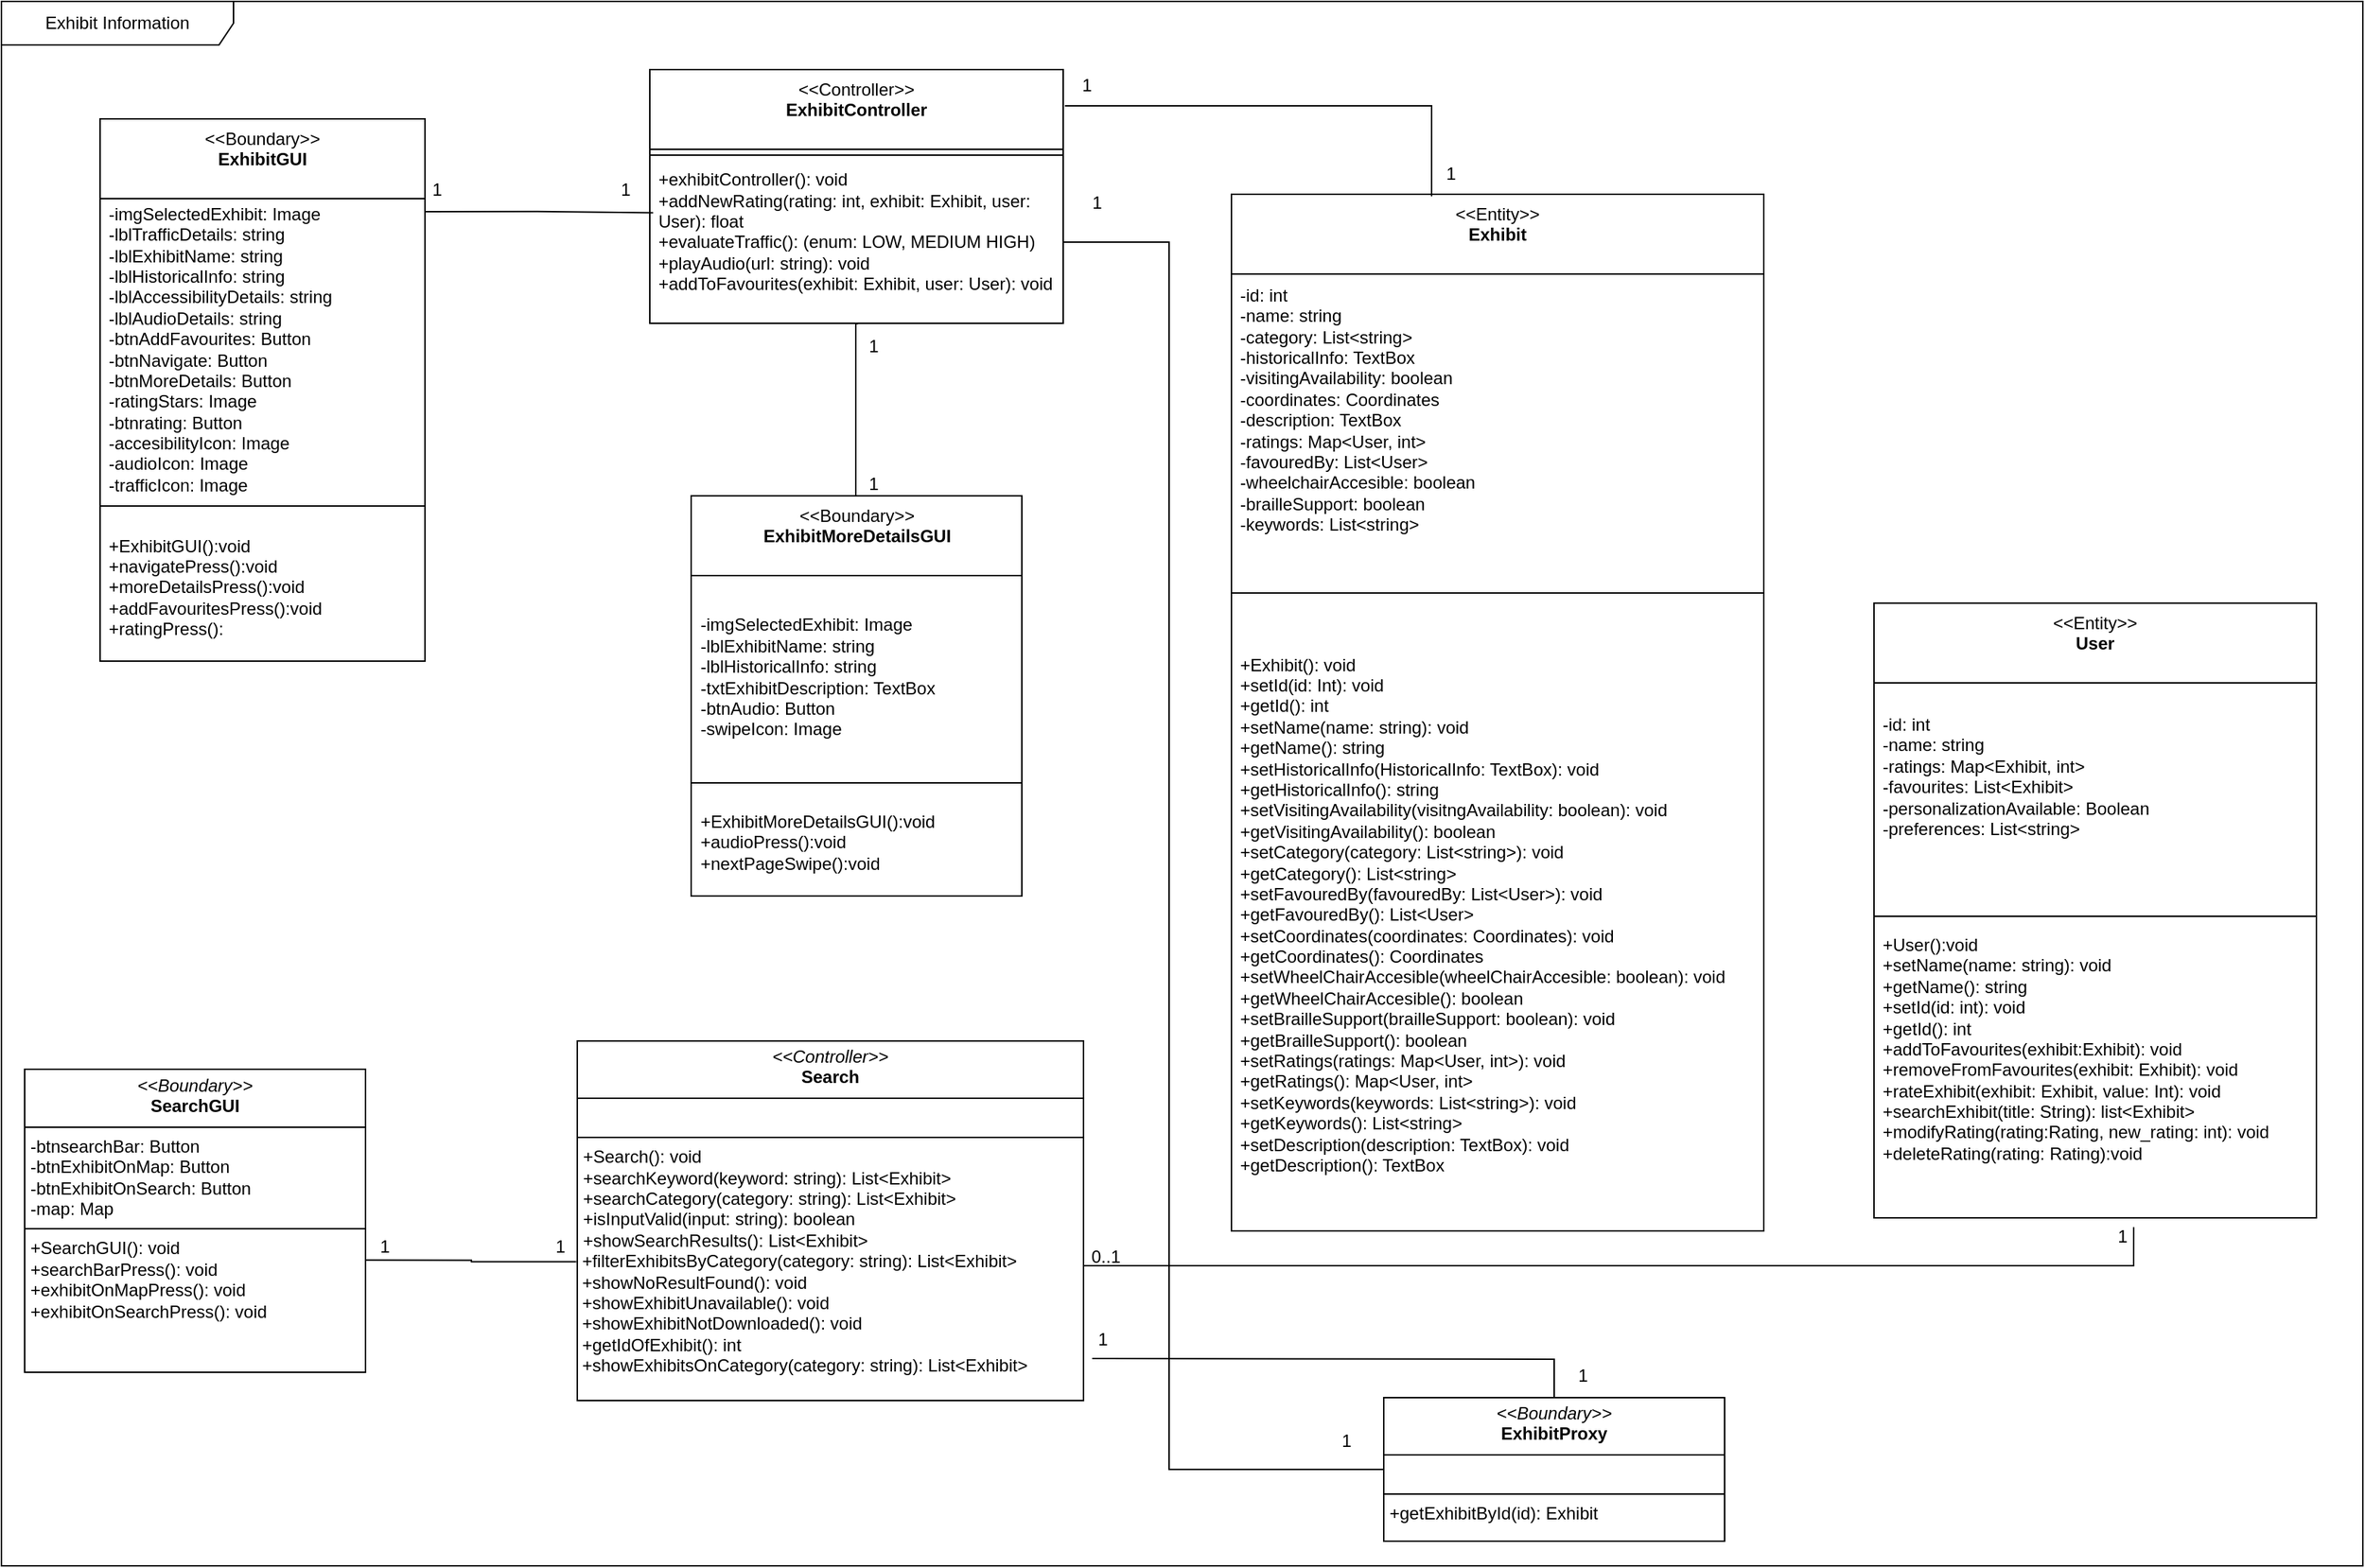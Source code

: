 <mxfile version="26.3.0">
  <diagram name="Page-1" id="QIEHQ9P4s2FlTNxUHukT">
    <mxGraphModel dx="3386" dy="1780" grid="0" gridSize="10" guides="1" tooltips="1" connect="1" arrows="1" fold="1" page="1" pageScale="1" pageWidth="827" pageHeight="1169" math="0" shadow="0">
      <root>
        <mxCell id="0" />
        <mxCell id="1" parent="0" />
        <mxCell id="FWAWrkWRwMSGX0GFrVUf-23" value="&lt;p style=&quot;margin:0px;margin-top:4px;text-align:center;&quot;&gt;&lt;i&gt;&amp;lt;&amp;lt;Controller&amp;gt;&amp;gt;&lt;/i&gt;&lt;br&gt;&lt;b&gt;Search&lt;/b&gt;&lt;/p&gt;&lt;hr size=&quot;1&quot; style=&quot;border-style:solid;&quot;&gt;&lt;p style=&quot;margin:0px;margin-left:4px;&quot;&gt;&lt;br&gt;&lt;/p&gt;&lt;hr size=&quot;1&quot; style=&quot;border-style:solid;&quot;&gt;&lt;p style=&quot;margin:0px;margin-left:4px;&quot;&gt;+Search(): void&lt;/p&gt;&lt;p style=&quot;margin:0px;margin-left:4px;&quot;&gt;+searchKeyword(keyword: string): List&amp;lt;Exhibit&amp;gt;&lt;/p&gt;&lt;p style=&quot;margin:0px;margin-left:4px;&quot;&gt;+searchCategory(category: string):&amp;nbsp;&lt;span style=&quot;background-color: transparent; color: light-dark(rgb(0, 0, 0), rgb(255, 255, 255));&quot;&gt;List&amp;lt;Exhibit&amp;gt;&lt;/span&gt;&lt;/p&gt;&lt;p style=&quot;margin:0px;margin-left:4px;&quot;&gt;+isInputValid(input: string): boolean&lt;/p&gt;&lt;p style=&quot;margin:0px;margin-left:4px;&quot;&gt;&lt;span style=&quot;background-color: transparent; color: light-dark(rgb(0, 0, 0), rgb(255, 255, 255));&quot;&gt;+showSearchResults(): List&amp;lt;Exhibit&amp;gt;&lt;/span&gt;&lt;/p&gt;&lt;div&gt;&amp;nbsp;+filterExhibitsByCategory(category: string): List&amp;lt;Exhibit&amp;gt;&lt;/div&gt;&lt;div&gt;&amp;nbsp;+showNoResultFound(): void&lt;/div&gt;&lt;div&gt;&amp;nbsp;+showExhibitUnavailable(): void&lt;/div&gt;&lt;div&gt;&amp;nbsp;+showExhibitNotDownloaded(): void&lt;/div&gt;&lt;div&gt;&amp;nbsp;+getIdOfExhibit(): int&lt;/div&gt;&lt;div&gt;&amp;nbsp;+showExhibitsOnCategory(category: string): List&amp;lt;Exhibit&amp;gt;&lt;/div&gt;&lt;div&gt;&lt;br&gt;&lt;/div&gt;&lt;div&gt;&lt;br&gt;&lt;/div&gt;&lt;div&gt;&lt;br&gt;&lt;/div&gt;&lt;div&gt;&lt;br&gt;&lt;/div&gt;&lt;div&gt;&lt;br&gt;&lt;/div&gt;&lt;div&gt;&lt;br&gt;&lt;/div&gt;" style="verticalAlign=top;align=left;overflow=fill;html=1;whiteSpace=wrap;" parent="1" vertex="1">
          <mxGeometry x="417" y="749" width="349" height="248" as="geometry" />
        </mxCell>
        <mxCell id="FWAWrkWRwMSGX0GFrVUf-24" value="&lt;p style=&quot;margin:0px;margin-top:4px;text-align:center;&quot;&gt;&lt;i&gt;&amp;lt;&amp;lt;Boundary&amp;gt;&amp;gt;&lt;/i&gt;&lt;br&gt;&lt;b&gt;SearchGUI&lt;/b&gt;&lt;/p&gt;&lt;hr size=&quot;1&quot; style=&quot;border-style:solid;&quot;&gt;&lt;p style=&quot;margin:0px;margin-left:4px;&quot;&gt;-btnsearchBar: Button&lt;/p&gt;&lt;p style=&quot;margin:0px;margin-left:4px;&quot;&gt;-btnExhibitOnMap: Button&lt;/p&gt;&lt;p style=&quot;margin:0px;margin-left:4px;&quot;&gt;-btnExhibitOnSearch: Button&lt;/p&gt;&lt;p style=&quot;margin:0px;margin-left:4px;&quot;&gt;-map: Map&lt;/p&gt;&lt;hr size=&quot;1&quot; style=&quot;border-style:solid;&quot;&gt;&lt;p style=&quot;margin:0px;margin-left:4px;&quot;&gt;+SearchGUI(): void&lt;/p&gt;&lt;p style=&quot;margin:0px;margin-left:4px;&quot;&gt;+searchBarPress(): void&lt;/p&gt;&lt;p style=&quot;margin:0px;margin-left:4px;&quot;&gt;+exhibitOnMapPress(): void&lt;/p&gt;&lt;p style=&quot;margin:0px;margin-left:4px;&quot;&gt;+exhibitOnSearchPress(): void&lt;/p&gt;&lt;p style=&quot;margin:0px;margin-left:4px;&quot;&gt;&lt;br&gt;&lt;/p&gt;" style="verticalAlign=top;align=left;overflow=fill;html=1;whiteSpace=wrap;" parent="1" vertex="1">
          <mxGeometry x="36" y="768.5" width="235" height="209" as="geometry" />
        </mxCell>
        <mxCell id="ZDG9h-u1bhO2M8_OGUBA-2" value="&lt;p style=&quot;margin:0px;margin-top:4px;text-align:center;&quot;&gt;&lt;i&gt;&amp;lt;&amp;lt;Boundary&amp;gt;&amp;gt;&lt;/i&gt;&lt;br&gt;&lt;b&gt;ExhibitProxy&lt;/b&gt;&lt;/p&gt;&lt;hr size=&quot;1&quot; style=&quot;border-style:solid;&quot;&gt;&lt;p style=&quot;margin:0px;margin-left:4px;&quot;&gt;&lt;br&gt;&lt;/p&gt;&lt;hr size=&quot;1&quot; style=&quot;border-style:solid;&quot;&gt;&lt;p style=&quot;margin:0px;margin-left:4px;&quot;&gt;+getExhibitById(id): Exhibit&lt;/p&gt;" style="verticalAlign=top;align=left;overflow=fill;html=1;whiteSpace=wrap;" parent="1" vertex="1">
          <mxGeometry x="973" y="995" width="235" height="99" as="geometry" />
        </mxCell>
        <mxCell id="ZDG9h-u1bhO2M8_OGUBA-4" value="&amp;lt;&amp;lt;Boundary&amp;gt;&amp;gt;&lt;br&gt;&lt;b&gt;ExhibitGUI&lt;/b&gt;&lt;div&gt;&lt;br/&gt;&lt;/div&gt;" style="swimlane;fontStyle=0;align=center;verticalAlign=top;childLayout=stackLayout;horizontal=1;startSize=55;horizontalStack=0;resizeParent=1;resizeParentMax=0;resizeLast=0;collapsible=0;marginBottom=0;html=1;whiteSpace=wrap;" parent="1" vertex="1">
          <mxGeometry x="88" y="113" width="224" height="374" as="geometry" />
        </mxCell>
        <mxCell id="ZDG9h-u1bhO2M8_OGUBA-6" value="-imgSelectedExhibit: Image&lt;div&gt;-lblTrafficDetails: string&lt;/div&gt;&lt;div&gt;-lblExhibitName: string&lt;/div&gt;&lt;div&gt;-lblHistoricalInfo: string&lt;/div&gt;&lt;div&gt;-lblAccessibilityDetails: string&lt;/div&gt;&lt;div&gt;-lblAudioDetails: string&lt;br&gt;&lt;div&gt;-btnAddFavourites: Button&lt;/div&gt;&lt;div&gt;-btnNavigate: Button&lt;/div&gt;&lt;div&gt;-btnMoreDetails: Button&lt;/div&gt;&lt;/div&gt;&lt;div&gt;-ratingStars: Image&lt;/div&gt;&lt;div&gt;-btnrating: Button&lt;/div&gt;&lt;div&gt;-accesibilityIcon: Image&lt;/div&gt;&lt;div&gt;-audioIcon: Image&lt;/div&gt;&lt;div&gt;-trafficIcon: Image&lt;/div&gt;" style="text;html=1;strokeColor=none;fillColor=none;align=left;verticalAlign=middle;spacingLeft=4;spacingRight=4;overflow=hidden;rotatable=0;points=[[0,0.5],[1,0.5]];portConstraint=eastwest;whiteSpace=wrap;" parent="ZDG9h-u1bhO2M8_OGUBA-4" vertex="1">
          <mxGeometry y="55" width="224" height="208" as="geometry" />
        </mxCell>
        <mxCell id="ZDG9h-u1bhO2M8_OGUBA-9" value="" style="line;strokeWidth=1;fillColor=none;align=left;verticalAlign=middle;spacingTop=-1;spacingLeft=3;spacingRight=3;rotatable=0;labelPosition=right;points=[];portConstraint=eastwest;" parent="ZDG9h-u1bhO2M8_OGUBA-4" vertex="1">
          <mxGeometry y="263" width="224" height="8" as="geometry" />
        </mxCell>
        <mxCell id="ZDG9h-u1bhO2M8_OGUBA-11" value="+ExhibitGUI():void&lt;div&gt;+navigatePress():void&lt;/div&gt;&lt;div&gt;+moreDetailsPress():void&lt;/div&gt;&lt;div&gt;+addFavouritesPress():void&lt;/div&gt;&lt;div&gt;+ratingPress():&lt;/div&gt;" style="text;html=1;strokeColor=none;fillColor=none;align=left;verticalAlign=middle;spacingLeft=4;spacingRight=4;overflow=hidden;rotatable=0;points=[[0,0.5],[1,0.5]];portConstraint=eastwest;whiteSpace=wrap;" parent="ZDG9h-u1bhO2M8_OGUBA-4" vertex="1">
          <mxGeometry y="271" width="224" height="103" as="geometry" />
        </mxCell>
        <mxCell id="ZDG9h-u1bhO2M8_OGUBA-12" value="&amp;lt;&amp;lt;Boundary&amp;gt;&amp;gt;&lt;br&gt;&lt;b&gt;ExhibitMoreDetailsGUI&lt;/b&gt;&lt;div&gt;&lt;br/&gt;&lt;/div&gt;" style="swimlane;fontStyle=0;align=center;verticalAlign=top;childLayout=stackLayout;horizontal=1;startSize=55;horizontalStack=0;resizeParent=1;resizeParentMax=0;resizeLast=0;collapsible=0;marginBottom=0;html=1;whiteSpace=wrap;" parent="1" vertex="1">
          <mxGeometry x="495.5" y="373" width="228" height="276" as="geometry" />
        </mxCell>
        <mxCell id="ZDG9h-u1bhO2M8_OGUBA-14" value="-imgSelectedExhibit: Image&lt;div&gt;-lblExhibitName: string&lt;/div&gt;&lt;div&gt;-lblHistoricalInfo: string&lt;/div&gt;&lt;div&gt;-txtExhibitDescription: TextBox&lt;/div&gt;&lt;div&gt;-btnAudio: Button&lt;/div&gt;&lt;div&gt;-swipeIcon: Image&lt;/div&gt;" style="text;html=1;strokeColor=none;fillColor=none;align=left;verticalAlign=middle;spacingLeft=4;spacingRight=4;overflow=hidden;rotatable=0;points=[[0,0.5],[1,0.5]];portConstraint=eastwest;whiteSpace=wrap;" parent="ZDG9h-u1bhO2M8_OGUBA-12" vertex="1">
          <mxGeometry y="55" width="228" height="139" as="geometry" />
        </mxCell>
        <mxCell id="ZDG9h-u1bhO2M8_OGUBA-17" value="" style="line;strokeWidth=1;fillColor=none;align=left;verticalAlign=middle;spacingTop=-1;spacingLeft=3;spacingRight=3;rotatable=0;labelPosition=right;points=[];portConstraint=eastwest;" parent="ZDG9h-u1bhO2M8_OGUBA-12" vertex="1">
          <mxGeometry y="194" width="228" height="8" as="geometry" />
        </mxCell>
        <mxCell id="ZDG9h-u1bhO2M8_OGUBA-19" value="+ExhibitMoreDetailsGUI():void&lt;div&gt;+audioPress():void&lt;/div&gt;&lt;div&gt;+nextPageSwipe():void&lt;/div&gt;" style="text;html=1;strokeColor=none;fillColor=none;align=left;verticalAlign=middle;spacingLeft=4;spacingRight=4;overflow=hidden;rotatable=0;points=[[0,0.5],[1,0.5]];portConstraint=eastwest;whiteSpace=wrap;" parent="ZDG9h-u1bhO2M8_OGUBA-12" vertex="1">
          <mxGeometry y="202" width="228" height="74" as="geometry" />
        </mxCell>
        <mxCell id="ZDG9h-u1bhO2M8_OGUBA-20" value="&amp;lt;&amp;lt;Controller&amp;gt;&amp;gt;&lt;br&gt;&lt;b&gt;ExhibitController&lt;/b&gt;&lt;div&gt;&lt;br/&gt;&lt;/div&gt;" style="swimlane;fontStyle=0;align=center;verticalAlign=top;childLayout=stackLayout;horizontal=1;startSize=55;horizontalStack=0;resizeParent=1;resizeParentMax=0;resizeLast=0;collapsible=0;marginBottom=0;html=1;whiteSpace=wrap;" parent="1" vertex="1">
          <mxGeometry x="467" y="79" width="285" height="175" as="geometry" />
        </mxCell>
        <mxCell id="ZDG9h-u1bhO2M8_OGUBA-25" value="" style="line;strokeWidth=1;fillColor=none;align=left;verticalAlign=middle;spacingTop=-1;spacingLeft=3;spacingRight=3;rotatable=0;labelPosition=right;points=[];portConstraint=eastwest;" parent="ZDG9h-u1bhO2M8_OGUBA-20" vertex="1">
          <mxGeometry y="55" width="285" height="8" as="geometry" />
        </mxCell>
        <mxCell id="ZDG9h-u1bhO2M8_OGUBA-27" value="+exhibitController(): void&lt;br&gt;&lt;div&gt;+addNewRating(rating: int, exhibit: Exhibit, user: User): float&lt;/div&gt;&lt;div&gt;+evaluateTraffic(): (enum: LOW, MEDIUM HIGH)&lt;/div&gt;&lt;div&gt;+playAudio(url: string): void&lt;/div&gt;&lt;div&gt;+addToFavourites(exhibit: Exhibit, user: User): void&lt;/div&gt;&lt;div&gt;&lt;br&gt;&lt;/div&gt;" style="text;html=1;strokeColor=none;fillColor=none;align=left;verticalAlign=middle;spacingLeft=4;spacingRight=4;overflow=hidden;rotatable=0;points=[[0,0.5],[1,0.5]];portConstraint=eastwest;whiteSpace=wrap;" parent="ZDG9h-u1bhO2M8_OGUBA-20" vertex="1">
          <mxGeometry y="63" width="285" height="112" as="geometry" />
        </mxCell>
        <mxCell id="ZDG9h-u1bhO2M8_OGUBA-28" value="&amp;lt;&amp;lt;Entity&amp;gt;&amp;gt;&lt;br&gt;&lt;b&gt;Exhibit&lt;/b&gt;&lt;div&gt;&lt;br/&gt;&lt;/div&gt;" style="swimlane;fontStyle=0;align=center;verticalAlign=top;childLayout=stackLayout;horizontal=1;startSize=55;horizontalStack=0;resizeParent=1;resizeParentMax=0;resizeLast=0;collapsible=0;marginBottom=0;html=1;whiteSpace=wrap;" parent="1" vertex="1">
          <mxGeometry x="868" y="165" width="367" height="715" as="geometry" />
        </mxCell>
        <mxCell id="ZDG9h-u1bhO2M8_OGUBA-30" value="-id: int&lt;br&gt;&lt;div&gt;-name: string&lt;/div&gt;&lt;div&gt;-category: List&amp;lt;string&amp;gt;&lt;/div&gt;&lt;div&gt;-historicalInfo: TextBox&lt;/div&gt;&lt;div&gt;&lt;div&gt;-visitingAvailability: boolean&lt;/div&gt;&lt;div&gt;-coordinates: Coordinates&lt;/div&gt;&lt;div&gt;-description: TextBox&lt;/div&gt;&lt;/div&gt;&lt;div&gt;&lt;span style=&quot;background-color: transparent; color: light-dark(rgb(0, 0, 0), rgb(255, 255, 255));&quot;&gt;-ratings: Map&amp;lt;User, int&amp;gt;&lt;/span&gt;&lt;/div&gt;&lt;div&gt;-favouredBy: List&amp;lt;User&amp;gt;&lt;/div&gt;&lt;div&gt;-wheelchairAccesible: boolean&lt;/div&gt;&lt;div&gt;-brailleSupport: boolean&lt;/div&gt;&lt;div&gt;-keywords: List&amp;lt;string&amp;gt;&lt;/div&gt;&lt;div&gt;&lt;br&gt;&lt;/div&gt;&lt;div&gt;&lt;br&gt;&lt;/div&gt;" style="text;html=1;strokeColor=none;fillColor=none;align=left;verticalAlign=middle;spacingLeft=4;spacingRight=4;overflow=hidden;rotatable=0;points=[[0,0.5],[1,0.5]];portConstraint=eastwest;whiteSpace=wrap;" parent="ZDG9h-u1bhO2M8_OGUBA-28" vertex="1">
          <mxGeometry y="55" width="367" height="216" as="geometry" />
        </mxCell>
        <mxCell id="ZDG9h-u1bhO2M8_OGUBA-33" value="" style="line;strokeWidth=1;fillColor=none;align=left;verticalAlign=middle;spacingTop=-1;spacingLeft=3;spacingRight=3;rotatable=0;labelPosition=right;points=[];portConstraint=eastwest;" parent="ZDG9h-u1bhO2M8_OGUBA-28" vertex="1">
          <mxGeometry y="271" width="367" height="8" as="geometry" />
        </mxCell>
        <mxCell id="ZDG9h-u1bhO2M8_OGUBA-35" value="&lt;div&gt;+Exhibit(): void&lt;/div&gt;&lt;div&gt;+setId(id: Int): void&lt;/div&gt;&lt;div&gt;+getId(): int&lt;/div&gt;&lt;div&gt;+setName(name: string): void&lt;/div&gt;+getName(): string&lt;div&gt;&lt;div&gt;+setHistoricalInfo(HistoricalInfo: TextBox): void&lt;/div&gt;&lt;div&gt;+getHistoricalInfo(): string&lt;/div&gt;&lt;div&gt;+setVisitingAvailability(visitngAvailability: boolean): void&lt;/div&gt;&lt;div&gt;+getVisitingAvailability(): boolean&lt;/div&gt;&lt;/div&gt;&lt;div&gt;&lt;div&gt;+setCategory(category: List&amp;lt;string&amp;gt;): void&lt;/div&gt;&lt;div&gt;+getCategory(): List&amp;lt;string&amp;gt;&lt;/div&gt;&lt;div&gt;+setFavouredBy(favouredBy: List&amp;lt;User&amp;gt;): void&lt;/div&gt;&lt;div&gt;+getFavouredBy(): List&amp;lt;User&amp;gt;&lt;/div&gt;&lt;div&gt;+setCoordinates(coordinates: Coordinates): void&lt;/div&gt;&lt;div&gt;+getCoordinates(): Coordinates&lt;/div&gt;&lt;/div&gt;&lt;div&gt;+setWheelChairAccesible(w&lt;span style=&quot;background-color: transparent; color: light-dark(rgb(0, 0, 0), rgb(255, 255, 255));&quot;&gt;heelChairAccesible: boolean): void&lt;/span&gt;&lt;/div&gt;&lt;div&gt;&lt;span style=&quot;background-color: transparent; color: light-dark(rgb(0, 0, 0), rgb(255, 255, 255));&quot;&gt;+get&lt;/span&gt;&lt;span style=&quot;background-color: transparent; color: light-dark(rgb(0, 0, 0), rgb(255, 255, 255));&quot;&gt;WheelChairAccesible(): boolean&lt;/span&gt;&lt;/div&gt;&lt;div&gt;&lt;span style=&quot;background-color: transparent; color: light-dark(rgb(0, 0, 0), rgb(255, 255, 255));&quot;&gt;+setBrailleSupport(b&lt;/span&gt;&lt;span style=&quot;background-color: transparent; color: light-dark(rgb(0, 0, 0), rgb(255, 255, 255));&quot;&gt;railleSupport: boolean): void&lt;/span&gt;&lt;/div&gt;&lt;div&gt;&lt;span style=&quot;background-color: transparent; color: light-dark(rgb(0, 0, 0), rgb(255, 255, 255));&quot;&gt;+getB&lt;/span&gt;&lt;span style=&quot;background-color: transparent; color: light-dark(rgb(0, 0, 0), rgb(255, 255, 255));&quot;&gt;railleSupport(): boolean&lt;/span&gt;&lt;/div&gt;&lt;div&gt;&lt;span style=&quot;background-color: transparent; color: light-dark(rgb(0, 0, 0), rgb(255, 255, 255));&quot;&gt;+setRatings(ratings: Map&amp;lt;User, int&amp;gt;): void&lt;/span&gt;&lt;/div&gt;&lt;div&gt;&lt;span style=&quot;background-color: transparent; color: light-dark(rgb(0, 0, 0), rgb(255, 255, 255));&quot;&gt;+getRatings():&amp;nbsp;&lt;/span&gt;&lt;span style=&quot;background-color: transparent; color: light-dark(rgb(0, 0, 0), rgb(255, 255, 255));&quot;&gt;Map&amp;lt;User, int&amp;gt;&lt;/span&gt;&lt;/div&gt;&lt;div&gt;&lt;span style=&quot;background-color: transparent; color: light-dark(rgb(0, 0, 0), rgb(255, 255, 255));&quot;&gt;+setKeywords(keywords: List&amp;lt;string&amp;gt;): void&lt;/span&gt;&lt;/div&gt;&lt;div&gt;&lt;span style=&quot;background-color: transparent; color: light-dark(rgb(0, 0, 0), rgb(255, 255, 255));&quot;&gt;+getKeywords():&amp;nbsp;&lt;/span&gt;&lt;span style=&quot;background-color: transparent; color: light-dark(rgb(0, 0, 0), rgb(255, 255, 255));&quot;&gt;List&amp;lt;string&amp;gt;&lt;/span&gt;&lt;/div&gt;&lt;div&gt;&lt;span style=&quot;background-color: transparent; color: light-dark(rgb(0, 0, 0), rgb(255, 255, 255));&quot;&gt;+setDescription(description: TextBox): void&lt;/span&gt;&lt;/div&gt;&lt;div&gt;&lt;span style=&quot;background-color: transparent; color: light-dark(rgb(0, 0, 0), rgb(255, 255, 255));&quot;&gt;+getDescription(): TextBox&lt;/span&gt;&lt;/div&gt;" style="text;html=1;strokeColor=none;fillColor=none;align=left;verticalAlign=middle;spacingLeft=4;spacingRight=4;overflow=hidden;rotatable=0;points=[[0,0.5],[1,0.5]];portConstraint=eastwest;whiteSpace=wrap;" parent="ZDG9h-u1bhO2M8_OGUBA-28" vertex="1">
          <mxGeometry y="279" width="367" height="436" as="geometry" />
        </mxCell>
        <mxCell id="ZDG9h-u1bhO2M8_OGUBA-36" value="&amp;lt;&amp;lt;Entity&amp;gt;&amp;gt;&lt;br&gt;&lt;b&gt;User&lt;/b&gt;&lt;div&gt;&lt;br/&gt;&lt;/div&gt;" style="swimlane;fontStyle=0;align=center;verticalAlign=top;childLayout=stackLayout;horizontal=1;startSize=55;horizontalStack=0;resizeParent=1;resizeParentMax=0;resizeLast=0;collapsible=0;marginBottom=0;html=1;whiteSpace=wrap;" parent="1" vertex="1">
          <mxGeometry x="1311" y="447" width="305" height="424" as="geometry" />
        </mxCell>
        <mxCell id="ZDG9h-u1bhO2M8_OGUBA-38" value="&lt;div&gt;-id: int&lt;/div&gt;-name: string&lt;div&gt;-ratings: Map&amp;lt;Exhibit, int&amp;gt;&lt;/div&gt;&lt;div&gt;-favourites: List&amp;lt;Exhibit&amp;gt;&lt;/div&gt;&lt;div&gt;-personalizationAvailable: Boolean&lt;/div&gt;&lt;div&gt;-preferences: List&amp;lt;string&amp;gt;&lt;/div&gt;&lt;div&gt;&lt;br&gt;&lt;/div&gt;&lt;div&gt;&lt;br&gt;&lt;/div&gt;" style="text;html=1;strokeColor=none;fillColor=none;align=left;verticalAlign=middle;spacingLeft=4;spacingRight=4;overflow=hidden;rotatable=0;points=[[0,0.5],[1,0.5]];portConstraint=eastwest;whiteSpace=wrap;" parent="ZDG9h-u1bhO2M8_OGUBA-36" vertex="1">
          <mxGeometry y="55" width="305" height="157" as="geometry" />
        </mxCell>
        <mxCell id="ZDG9h-u1bhO2M8_OGUBA-41" value="" style="line;strokeWidth=1;fillColor=none;align=left;verticalAlign=middle;spacingTop=-1;spacingLeft=3;spacingRight=3;rotatable=0;labelPosition=right;points=[];portConstraint=eastwest;" parent="ZDG9h-u1bhO2M8_OGUBA-36" vertex="1">
          <mxGeometry y="212" width="305" height="8" as="geometry" />
        </mxCell>
        <mxCell id="ZDG9h-u1bhO2M8_OGUBA-43" value="&lt;div&gt;&lt;div&gt;+User():void&lt;/div&gt;&lt;div&gt;+setName(name: string): void&lt;/div&gt;&lt;div&gt;+getName(): string&lt;/div&gt;&lt;/div&gt;&lt;div&gt;+setId(id: int): void&lt;/div&gt;&lt;div&gt;+getId(): int&lt;/div&gt;+addToFavourites(exhibit:Exhibit): void&lt;div&gt;+removeFromFavourites(exhibit: Exhibit): void&lt;/div&gt;&lt;div&gt;+rateExhibit(exhibit: Exhibit, value: Int): void&lt;/div&gt;&lt;div&gt;+searchExhibit(title: String): list&amp;lt;Exhibit&amp;gt;&lt;/div&gt;&lt;div&gt;+modifyRating(rating:Rating, new_rating: int): void&lt;/div&gt;&lt;div&gt;+deleteRating(rating: Rating):void&lt;/div&gt;&lt;div&gt;&lt;br&gt;&lt;/div&gt;&lt;div&gt;&lt;br&gt;&lt;/div&gt;" style="text;html=1;strokeColor=none;fillColor=none;align=left;verticalAlign=middle;spacingLeft=4;spacingRight=4;overflow=hidden;rotatable=0;points=[[0,0.5],[1,0.5]];portConstraint=eastwest;whiteSpace=wrap;" parent="ZDG9h-u1bhO2M8_OGUBA-36" vertex="1">
          <mxGeometry y="220" width="305" height="204" as="geometry" />
        </mxCell>
        <mxCell id="ZDG9h-u1bhO2M8_OGUBA-45" value="1" style="text;html=1;align=center;verticalAlign=middle;resizable=0;points=[];autosize=1;strokeColor=none;fillColor=none;" parent="1" vertex="1">
          <mxGeometry x="271" y="878" width="25" height="26" as="geometry" />
        </mxCell>
        <mxCell id="ZDG9h-u1bhO2M8_OGUBA-46" value="1" style="text;html=1;align=center;verticalAlign=middle;resizable=0;points=[];autosize=1;strokeColor=none;fillColor=none;" parent="1" vertex="1">
          <mxGeometry x="392" y="878" width="25" height="26" as="geometry" />
        </mxCell>
        <mxCell id="ZDG9h-u1bhO2M8_OGUBA-49" value="" style="endArrow=none;html=1;endSize=12;startArrow=none;startSize=14;startFill=0;edgeStyle=orthogonalEdgeStyle;align=center;verticalAlign=bottom;endFill=0;rounded=0;exitX=0.998;exitY=0.63;exitDx=0;exitDy=0;exitPerimeter=0;entryX=-0.002;entryY=0.614;entryDx=0;entryDy=0;entryPerimeter=0;" parent="1" source="FWAWrkWRwMSGX0GFrVUf-24" target="FWAWrkWRwMSGX0GFrVUf-23" edge="1">
          <mxGeometry y="3" relative="1" as="geometry">
            <mxPoint x="282" y="901" as="sourcePoint" />
            <mxPoint x="397" y="901" as="targetPoint" />
          </mxGeometry>
        </mxCell>
        <mxCell id="ZDG9h-u1bhO2M8_OGUBA-53" value="0..1" style="text;html=1;align=center;verticalAlign=middle;resizable=0;points=[];autosize=1;strokeColor=none;fillColor=none;" parent="1" vertex="1">
          <mxGeometry x="762" y="885" width="38" height="26" as="geometry" />
        </mxCell>
        <mxCell id="ZDG9h-u1bhO2M8_OGUBA-54" value="1" style="text;html=1;align=center;verticalAlign=middle;resizable=0;points=[];autosize=1;strokeColor=none;fillColor=none;" parent="1" vertex="1">
          <mxGeometry x="1469" y="871" width="25" height="26" as="geometry" />
        </mxCell>
        <mxCell id="ZDG9h-u1bhO2M8_OGUBA-55" value="" style="endArrow=none;html=1;endSize=12;startArrow=none;startSize=14;startFill=0;edgeStyle=orthogonalEdgeStyle;align=center;verticalAlign=bottom;endFill=0;rounded=0;exitX=1;exitY=0.043;exitDx=0;exitDy=0;exitPerimeter=0;entryX=0.008;entryY=0.319;entryDx=0;entryDy=0;entryPerimeter=0;" parent="1" source="ZDG9h-u1bhO2M8_OGUBA-6" target="ZDG9h-u1bhO2M8_OGUBA-27" edge="1">
          <mxGeometry x="-0.019" y="2" relative="1" as="geometry">
            <mxPoint x="324" y="177" as="sourcePoint" />
            <mxPoint x="437" y="177" as="targetPoint" />
            <mxPoint x="1" y="-1" as="offset" />
          </mxGeometry>
        </mxCell>
        <mxCell id="ZDG9h-u1bhO2M8_OGUBA-56" value="1" style="text;html=1;align=center;verticalAlign=middle;resizable=0;points=[];autosize=1;strokeColor=none;fillColor=none;" parent="1" vertex="1">
          <mxGeometry x="307" y="149" width="25" height="26" as="geometry" />
        </mxCell>
        <mxCell id="ZDG9h-u1bhO2M8_OGUBA-57" value="1" style="text;html=1;align=center;verticalAlign=middle;resizable=0;points=[];autosize=1;strokeColor=none;fillColor=none;" parent="1" vertex="1">
          <mxGeometry x="437" y="149" width="25" height="26" as="geometry" />
        </mxCell>
        <mxCell id="ZDG9h-u1bhO2M8_OGUBA-59" value="1" style="text;html=1;align=center;verticalAlign=middle;resizable=0;points=[];autosize=1;strokeColor=none;fillColor=none;" parent="1" vertex="1">
          <mxGeometry x="608" y="257" width="25" height="26" as="geometry" />
        </mxCell>
        <mxCell id="ZDG9h-u1bhO2M8_OGUBA-60" value="1" style="text;html=1;align=center;verticalAlign=middle;resizable=0;points=[];autosize=1;strokeColor=none;fillColor=none;" parent="1" vertex="1">
          <mxGeometry x="608" y="352" width="25" height="26" as="geometry" />
        </mxCell>
        <mxCell id="ZDG9h-u1bhO2M8_OGUBA-61" value="" style="endArrow=none;html=1;endSize=12;startArrow=none;startSize=14;startFill=0;edgeStyle=orthogonalEdgeStyle;align=center;verticalAlign=bottom;endFill=0;rounded=0;exitX=0.504;exitY=1.002;exitDx=0;exitDy=0;exitPerimeter=0;entryX=0.539;entryY=0;entryDx=0;entryDy=0;entryPerimeter=0;" parent="1" source="ZDG9h-u1bhO2M8_OGUBA-27" target="ZDG9h-u1bhO2M8_OGUBA-12" edge="1">
          <mxGeometry y="3" relative="1" as="geometry">
            <mxPoint x="608.91" y="270" as="sourcePoint" />
            <mxPoint x="609" y="425" as="targetPoint" />
            <Array as="points">
              <mxPoint x="609" y="254" />
            </Array>
          </mxGeometry>
        </mxCell>
        <mxCell id="ZDG9h-u1bhO2M8_OGUBA-63" value="" style="endArrow=none;html=1;endSize=12;startArrow=none;startSize=14;startFill=0;edgeStyle=orthogonalEdgeStyle;align=center;verticalAlign=bottom;endFill=0;rounded=0;exitX=1.004;exitY=0.143;exitDx=0;exitDy=0;exitPerimeter=0;entryX=0.376;entryY=0.002;entryDx=0;entryDy=0;entryPerimeter=0;" parent="1" source="ZDG9h-u1bhO2M8_OGUBA-20" target="ZDG9h-u1bhO2M8_OGUBA-28" edge="1">
          <mxGeometry y="3" relative="1" as="geometry">
            <mxPoint x="855" y="104" as="sourcePoint" />
            <mxPoint x="1015" y="104" as="targetPoint" />
            <Array as="points">
              <mxPoint x="1006" y="104" />
            </Array>
          </mxGeometry>
        </mxCell>
        <mxCell id="ZDG9h-u1bhO2M8_OGUBA-64" value="1" style="text;html=1;align=center;verticalAlign=middle;resizable=0;points=[];autosize=1;strokeColor=none;fillColor=none;" parent="1" vertex="1">
          <mxGeometry x="755" y="77" width="25" height="26" as="geometry" />
        </mxCell>
        <mxCell id="ZDG9h-u1bhO2M8_OGUBA-65" value="1" style="text;html=1;align=center;verticalAlign=middle;resizable=0;points=[];autosize=1;strokeColor=none;fillColor=none;" parent="1" vertex="1">
          <mxGeometry x="1006" y="138" width="25" height="26" as="geometry" />
        </mxCell>
        <mxCell id="ZDG9h-u1bhO2M8_OGUBA-69" value="" style="endArrow=none;html=1;endSize=12;startArrow=none;startSize=14;startFill=0;edgeStyle=orthogonalEdgeStyle;align=center;verticalAlign=bottom;endFill=0;rounded=0;exitX=0.587;exitY=1.031;exitDx=0;exitDy=0;exitPerimeter=0;" parent="1" source="ZDG9h-u1bhO2M8_OGUBA-43" target="FWAWrkWRwMSGX0GFrVUf-23" edge="1">
          <mxGeometry y="3" relative="1" as="geometry">
            <mxPoint x="1471" y="1079" as="sourcePoint" />
            <mxPoint x="1053" y="656" as="targetPoint" />
            <Array as="points">
              <mxPoint x="1490" y="904" />
            </Array>
          </mxGeometry>
        </mxCell>
        <mxCell id="ZDG9h-u1bhO2M8_OGUBA-75" value="" style="endArrow=none;html=1;endSize=12;startArrow=none;startSize=14;startFill=0;edgeStyle=orthogonalEdgeStyle;align=center;verticalAlign=bottom;endFill=0;rounded=0;entryX=0.5;entryY=0;entryDx=0;entryDy=0;" parent="1" target="ZDG9h-u1bhO2M8_OGUBA-2" edge="1">
          <mxGeometry y="3" relative="1" as="geometry">
            <mxPoint x="772" y="968" as="sourcePoint" />
            <mxPoint x="904" y="1056" as="targetPoint" />
          </mxGeometry>
        </mxCell>
        <mxCell id="ZDG9h-u1bhO2M8_OGUBA-76" value="1" style="text;html=1;align=center;verticalAlign=middle;resizable=0;points=[];autosize=1;strokeColor=none;fillColor=none;" parent="1" vertex="1">
          <mxGeometry x="766" y="942" width="25" height="26" as="geometry" />
        </mxCell>
        <mxCell id="ZDG9h-u1bhO2M8_OGUBA-77" value="1" style="text;html=1;align=center;verticalAlign=middle;resizable=0;points=[];autosize=1;strokeColor=none;fillColor=none;" parent="1" vertex="1">
          <mxGeometry x="1097" y="967" width="25" height="26" as="geometry" />
        </mxCell>
        <mxCell id="ZDG9h-u1bhO2M8_OGUBA-78" value="" style="endArrow=none;html=1;endSize=12;startArrow=none;startSize=14;startFill=0;edgeStyle=orthogonalEdgeStyle;align=center;verticalAlign=bottom;endFill=0;rounded=0;exitX=1;exitY=0.5;exitDx=0;exitDy=0;entryX=0;entryY=0.5;entryDx=0;entryDy=0;" parent="1" source="ZDG9h-u1bhO2M8_OGUBA-27" target="ZDG9h-u1bhO2M8_OGUBA-2" edge="1">
          <mxGeometry y="3" relative="1" as="geometry">
            <mxPoint x="990" y="664" as="sourcePoint" />
            <mxPoint x="823" y="1059" as="targetPoint" />
            <Array as="points">
              <mxPoint x="825" y="198" />
              <mxPoint x="825" y="1045" />
            </Array>
          </mxGeometry>
        </mxCell>
        <mxCell id="ZDG9h-u1bhO2M8_OGUBA-79" value="1" style="text;html=1;align=center;verticalAlign=middle;resizable=0;points=[];autosize=1;strokeColor=none;fillColor=none;" parent="1" vertex="1">
          <mxGeometry x="762" y="158" width="25" height="26" as="geometry" />
        </mxCell>
        <mxCell id="ZDG9h-u1bhO2M8_OGUBA-80" value="1" style="text;html=1;align=center;verticalAlign=middle;resizable=0;points=[];autosize=1;strokeColor=none;fillColor=none;" parent="1" vertex="1">
          <mxGeometry x="934" y="1012" width="25" height="26" as="geometry" />
        </mxCell>
        <mxCell id="o77Pc_rsdqXejE5tod_p-1" value="Exhibit Information" style="shape=umlFrame;whiteSpace=wrap;html=1;pointerEvents=0;recursiveResize=0;container=1;collapsible=0;width=160;" vertex="1" parent="1">
          <mxGeometry x="20" y="32" width="1628" height="1079" as="geometry" />
        </mxCell>
      </root>
    </mxGraphModel>
  </diagram>
</mxfile>
